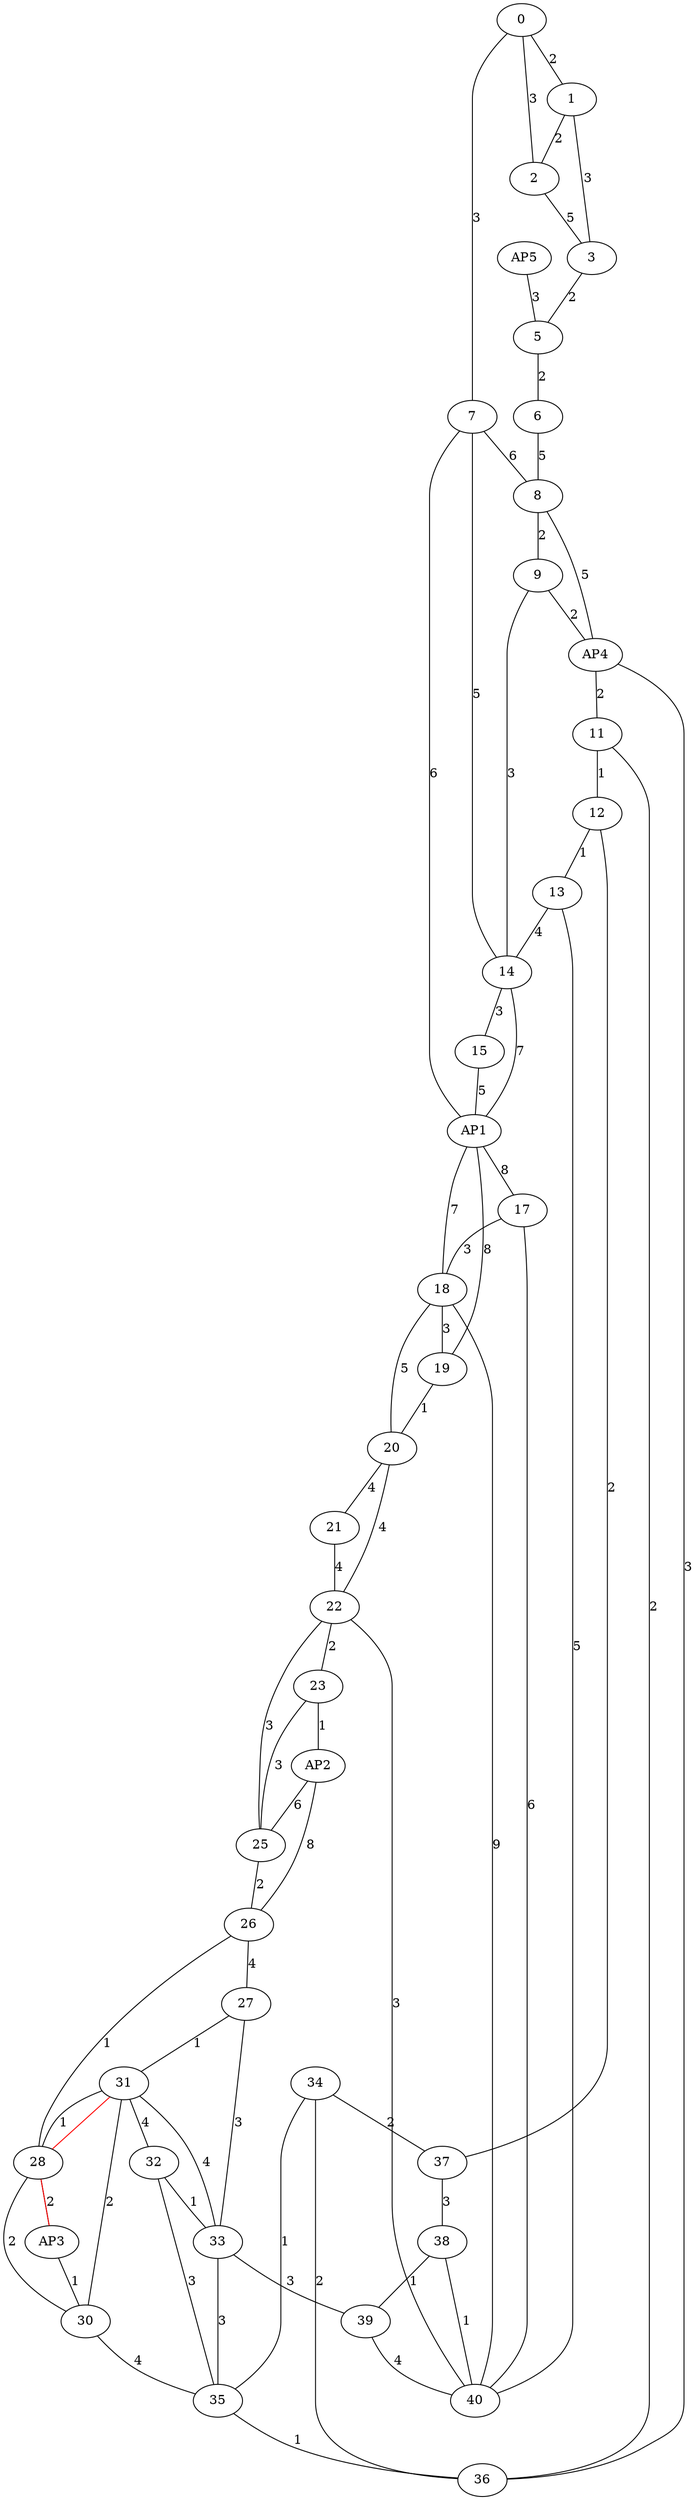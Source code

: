 graph G {
"0" -- "1" [label="2"];
"0" -- "2" [label="3"];
"0" -- "7" [label="3"];
"1" -- "2" [label="2"];
"1" -- "3" [label="3"];
"2" -- "3" [label="5"];
"3" -- "5" [label="2"];
"AP5" -- "5" [label="3"];
"5" -- "6" [label="2"];
"6" -- "8" [label="5"];
"7" -- "8" [label="6"];
"7" -- "14" [label="5"];
"7" -- "AP1" [label="6"];
"8" -- "9" [label="2"];
"8" -- "AP4" [label="5"];
"9" -- "AP4" [label="2"];
"9" -- "14" [label="3"];
"AP4" -- "11" [label="2"];
"AP4" -- "36" [label="3"];
"11" -- "12" [label="1"];
"11" -- "36" [label="2"];
"12" -- "13" [label="1"];
"12" -- "37" [label="2"];
"13" -- "14" [label="4"];
"13" -- "40" [label="5"];
"14" -- "15" [label="3"];
"14" -- "AP1" [label="7"];
"15" -- "AP1" [label="5"];
"AP1" -- "17" [label="8"];
"AP1" -- "18" [label="7"];
"AP1" -- "19" [label="8"];
"17" -- "18" [label="3"];
"17" -- "40" [label="6"];
"18" -- "19" [label="3"];
"18" -- "20" [label="5"];
"18" -- "40" [label="9"];
"19" -- "20" [label="1"];
"20" -- "21" [label="4"];
"20" -- "22" [label="4"];
"21" -- "22" [label="4"];
"22" -- "23" [label="2"];
"22" -- "25" [label="3"];
"22" -- "40" [label="3"];
"23" -- "AP2" [label="1"];
"23" -- "25" [label="3"];
"AP2" -- "25" [label="6"];
"AP2" -- "26" [label="8"];
"25" -- "26" [label="2"];
"26" -- "27" [label="4"];
"26" -- "28" [label="1"];
"27" -- "31" [label="1"];
"27" -- "33" [label="3"];
"28" -- "AP3" [label="2"];
"28" -- "30" [label="2"];
"28" -- "31" [label="1"];
"AP3" -- "30" [label="1"];
"30" -- "31" [label="2"];
"30" -- "35" [label="4"];
"31" -- "32" [label="4"];
"31" -- "33" [label="4"];
"32" -- "33" [label="1"];
"32" -- "35" [label="3"];
"33" -- "35" [label="3"];
"33" -- "39" [label="3"];
"34" -- "35" [label="1"];
"34" -- "36" [label="2"];
"34" -- "37" [label="2"];
"35" -- "36" [label="1"];
"37" -- "38" [label="3"];
"38" -- "39" [label="1"];
"38" -- "40" [label="1"];
"39" -- "40" [label="4"];
"31" -- "28" [color=red];
"28" -- "AP3" [color=red];
}
